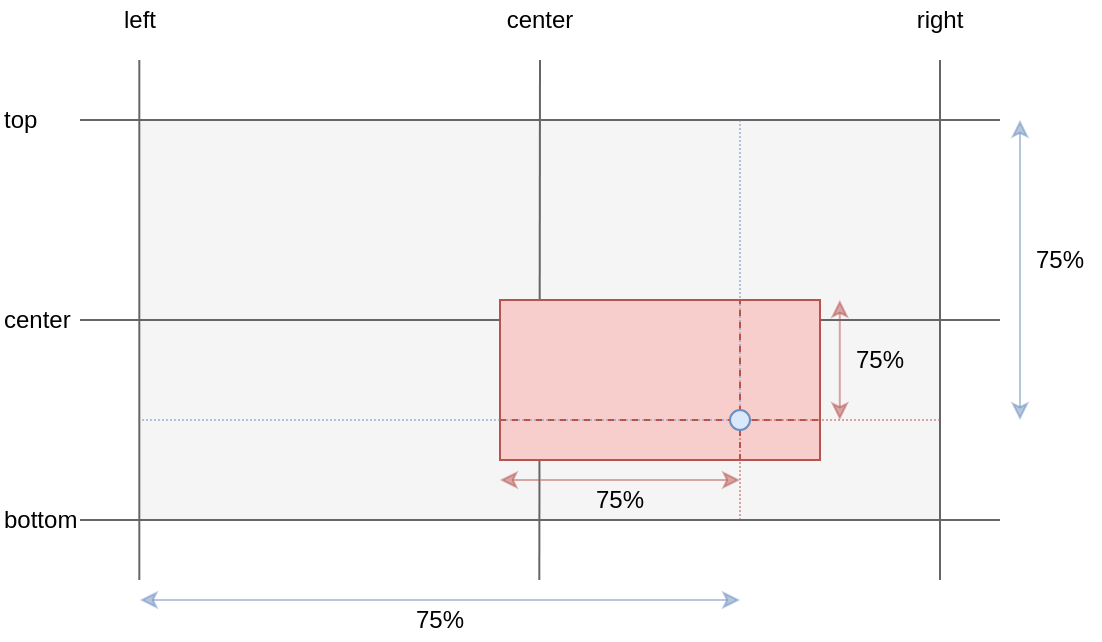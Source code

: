 <mxfile version="13.2.6" type="device"><diagram id="lJJeek-omCmlwn547X8g" name="Page-1"><mxGraphModel dx="418" dy="258" grid="1" gridSize="10" guides="1" tooltips="1" connect="1" arrows="1" fold="1" page="1" pageScale="1" pageWidth="850" pageHeight="1100" math="0" shadow="0"><root><mxCell id="0"/><mxCell id="1" parent="0"/><mxCell id="MBnoipkt6LpGMoZ2fEmY-1" value="" style="rounded=0;whiteSpace=wrap;html=1;fillColor=#f5f5f5;strokeColor=none;fontColor=#333333;" parent="1" vertex="1"><mxGeometry x="120" y="120" width="400" height="200" as="geometry"/></mxCell><mxCell id="MBnoipkt6LpGMoZ2fEmY-6" value="" style="endArrow=none;html=1;fillColor=#f5f5f5;strokeColor=#666666;" parent="1" edge="1"><mxGeometry width="50" height="50" relative="1" as="geometry"><mxPoint x="320" y="90" as="sourcePoint"/><mxPoint x="319.66" y="350" as="targetPoint"/></mxGeometry></mxCell><mxCell id="MBnoipkt6LpGMoZ2fEmY-7" value="" style="endArrow=none;html=1;fillColor=#f5f5f5;strokeColor=#666666;exitX=1;exitY=0.5;exitDx=0;exitDy=0;" parent="1" source="MBnoipkt6LpGMoZ2fEmY-8" edge="1"><mxGeometry width="50" height="50" relative="1" as="geometry"><mxPoint x="110" y="220" as="sourcePoint"/><mxPoint x="550" y="220" as="targetPoint"/></mxGeometry></mxCell><mxCell id="99-qtIP69OM-_w3hYMCa-1" value="" style="rounded=0;whiteSpace=wrap;html=1;fillColor=#f8cecc;strokeColor=#b85450;" vertex="1" parent="1"><mxGeometry x="300" y="210" width="160" height="80" as="geometry"/></mxCell><mxCell id="MBnoipkt6LpGMoZ2fEmY-2" value="" style="endArrow=none;html=1;fillColor=#f5f5f5;strokeColor=#666666;exitX=1;exitY=0.5;exitDx=0;exitDy=0;" parent="1" source="MBnoipkt6LpGMoZ2fEmY-9" edge="1"><mxGeometry width="50" height="50" relative="1" as="geometry"><mxPoint x="110" y="120" as="sourcePoint"/><mxPoint x="550" y="120" as="targetPoint"/></mxGeometry></mxCell><mxCell id="MBnoipkt6LpGMoZ2fEmY-3" value="" style="endArrow=none;html=1;fillColor=#f5f5f5;strokeColor=#666666;exitX=1;exitY=0.5;exitDx=0;exitDy=0;" parent="1" source="MBnoipkt6LpGMoZ2fEmY-10" edge="1"><mxGeometry width="50" height="50" relative="1" as="geometry"><mxPoint x="110" y="320" as="sourcePoint"/><mxPoint x="550" y="320" as="targetPoint"/></mxGeometry></mxCell><mxCell id="MBnoipkt6LpGMoZ2fEmY-4" value="" style="endArrow=none;html=1;fillColor=#f5f5f5;strokeColor=#666666;" parent="1" edge="1"><mxGeometry width="50" height="50" relative="1" as="geometry"><mxPoint x="520" y="90" as="sourcePoint"/><mxPoint x="520" y="350" as="targetPoint"/></mxGeometry></mxCell><mxCell id="MBnoipkt6LpGMoZ2fEmY-5" value="" style="endArrow=none;html=1;fillColor=#f5f5f5;strokeColor=#666666;" parent="1" edge="1"><mxGeometry width="50" height="50" relative="1" as="geometry"><mxPoint x="119.66" y="90" as="sourcePoint"/><mxPoint x="119.66" y="350" as="targetPoint"/></mxGeometry></mxCell><mxCell id="MBnoipkt6LpGMoZ2fEmY-8" value="center" style="text;html=1;strokeColor=none;fillColor=none;align=left;verticalAlign=middle;whiteSpace=wrap;rounded=0;" parent="1" vertex="1"><mxGeometry x="50" y="210" width="40" height="20" as="geometry"/></mxCell><mxCell id="MBnoipkt6LpGMoZ2fEmY-9" value="top" style="text;html=1;strokeColor=none;fillColor=none;align=left;verticalAlign=middle;whiteSpace=wrap;rounded=0;" parent="1" vertex="1"><mxGeometry x="50" y="110" width="40" height="20" as="geometry"/></mxCell><mxCell id="MBnoipkt6LpGMoZ2fEmY-10" value="bottom" style="text;html=1;strokeColor=none;fillColor=none;align=left;verticalAlign=middle;whiteSpace=wrap;rounded=0;" parent="1" vertex="1"><mxGeometry x="50" y="310" width="40" height="20" as="geometry"/></mxCell><mxCell id="MBnoipkt6LpGMoZ2fEmY-11" value="left" style="text;html=1;strokeColor=none;fillColor=none;align=center;verticalAlign=middle;whiteSpace=wrap;rounded=0;" parent="1" vertex="1"><mxGeometry x="100" y="60" width="40" height="20" as="geometry"/></mxCell><mxCell id="MBnoipkt6LpGMoZ2fEmY-12" value="center" style="text;html=1;strokeColor=none;fillColor=none;align=center;verticalAlign=middle;whiteSpace=wrap;rounded=0;" parent="1" vertex="1"><mxGeometry x="300" y="60" width="40" height="20" as="geometry"/></mxCell><mxCell id="MBnoipkt6LpGMoZ2fEmY-13" value="right" style="text;html=1;strokeColor=none;fillColor=none;align=center;verticalAlign=middle;whiteSpace=wrap;rounded=0;" parent="1" vertex="1"><mxGeometry x="500" y="60" width="40" height="20" as="geometry"/></mxCell><mxCell id="MBnoipkt6LpGMoZ2fEmY-18" value="" style="endArrow=none;dashed=1;html=1;opacity=50;dashPattern=1 1;fillColor=#f8cecc;strokeColor=#b85450;" parent="1" edge="1"><mxGeometry width="50" height="50" relative="1" as="geometry"><mxPoint x="520" y="270" as="sourcePoint"/><mxPoint x="420" y="270" as="targetPoint"/></mxGeometry></mxCell><mxCell id="MBnoipkt6LpGMoZ2fEmY-17" value="" style="endArrow=none;dashed=1;html=1;opacity=50;fillColor=#dae8fc;strokeColor=#6c8ebf;dashPattern=1 1;" parent="1" edge="1"><mxGeometry width="50" height="50" relative="1" as="geometry"><mxPoint x="420" y="270" as="sourcePoint"/><mxPoint x="120" y="270" as="targetPoint"/></mxGeometry></mxCell><mxCell id="MBnoipkt6LpGMoZ2fEmY-19" value="" style="endArrow=none;dashed=1;html=1;dashPattern=1 1;opacity=50;fillColor=#dae8fc;strokeColor=#6c8ebf;" parent="1" edge="1"><mxGeometry width="50" height="50" relative="1" as="geometry"><mxPoint x="420" y="265" as="sourcePoint"/><mxPoint x="420" y="120" as="targetPoint"/></mxGeometry></mxCell><mxCell id="MBnoipkt6LpGMoZ2fEmY-20" value="" style="endArrow=none;dashed=1;html=1;dashPattern=1 1;opacity=50;fillColor=#f8cecc;strokeColor=#b85450;" parent="1" edge="1"><mxGeometry width="50" height="50" relative="1" as="geometry"><mxPoint x="420" y="320" as="sourcePoint"/><mxPoint x="420" y="270" as="targetPoint"/></mxGeometry></mxCell><mxCell id="MBnoipkt6LpGMoZ2fEmY-21" value="" style="endArrow=classic;startArrow=classic;html=1;opacity=50;fillColor=#dae8fc;strokeColor=#6c8ebf;" parent="1" edge="1"><mxGeometry width="50" height="50" relative="1" as="geometry"><mxPoint x="120" y="360" as="sourcePoint"/><mxPoint x="420" y="360" as="targetPoint"/></mxGeometry></mxCell><mxCell id="MBnoipkt6LpGMoZ2fEmY-24" value="" style="endArrow=classic;startArrow=classic;html=1;opacity=50;fillColor=#dae8fc;strokeColor=#6c8ebf;" parent="1" edge="1"><mxGeometry width="50" height="50" relative="1" as="geometry"><mxPoint x="560" y="270" as="sourcePoint"/><mxPoint x="560" y="120" as="targetPoint"/></mxGeometry></mxCell><mxCell id="MBnoipkt6LpGMoZ2fEmY-27" value="" style="endArrow=none;dashed=1;html=1;dashPattern=1 1;opacity=50;" parent="1" edge="1"><mxGeometry width="50" height="50" relative="1" as="geometry"><mxPoint x="420" y="270" as="sourcePoint"/><mxPoint x="420" y="270" as="targetPoint"/></mxGeometry></mxCell><mxCell id="MBnoipkt6LpGMoZ2fEmY-28" value="75%" style="text;html=1;strokeColor=none;fillColor=none;align=center;verticalAlign=middle;whiteSpace=wrap;rounded=0;" parent="1" vertex="1"><mxGeometry x="250" y="360" width="40" height="20" as="geometry"/></mxCell><mxCell id="MBnoipkt6LpGMoZ2fEmY-30" value="75%" style="text;html=1;strokeColor=none;fillColor=none;align=center;verticalAlign=middle;whiteSpace=wrap;rounded=0;" parent="1" vertex="1"><mxGeometry x="340" y="300" width="40" height="20" as="geometry"/></mxCell><mxCell id="MBnoipkt6LpGMoZ2fEmY-32" value="75%" style="text;html=1;strokeColor=none;fillColor=none;align=center;verticalAlign=middle;whiteSpace=wrap;rounded=0;" parent="1" vertex="1"><mxGeometry x="560" y="180" width="40" height="20" as="geometry"/></mxCell><mxCell id="MBnoipkt6LpGMoZ2fEmY-33" value="75%" style="text;html=1;strokeColor=none;fillColor=none;align=center;verticalAlign=middle;whiteSpace=wrap;rounded=0;" parent="1" vertex="1"><mxGeometry x="470" y="230" width="40" height="20" as="geometry"/></mxCell><mxCell id="99-qtIP69OM-_w3hYMCa-5" value="" style="group" vertex="1" connectable="0" parent="1"><mxGeometry x="300" y="210" width="160" height="80" as="geometry"/></mxCell><mxCell id="99-qtIP69OM-_w3hYMCa-2" value="" style="endArrow=none;dashed=1;html=1;fillColor=#f8cecc;strokeColor=#b85450;" edge="1" parent="99-qtIP69OM-_w3hYMCa-5"><mxGeometry width="50" height="50" relative="1" as="geometry"><mxPoint y="60" as="sourcePoint"/><mxPoint x="160" y="60" as="targetPoint"/></mxGeometry></mxCell><mxCell id="99-qtIP69OM-_w3hYMCa-3" value="" style="endArrow=none;dashed=1;html=1;fillColor=#f8cecc;strokeColor=#b85450;" edge="1" parent="99-qtIP69OM-_w3hYMCa-5"><mxGeometry width="50" height="50" relative="1" as="geometry"><mxPoint x="120" y="80" as="sourcePoint"/><mxPoint x="120" as="targetPoint"/></mxGeometry></mxCell><mxCell id="MBnoipkt6LpGMoZ2fEmY-23" value="" style="endArrow=classic;startArrow=classic;html=1;opacity=50;fillColor=#f8cecc;strokeColor=#b85450;" parent="1" edge="1"><mxGeometry width="50" height="50" relative="1" as="geometry"><mxPoint x="300" y="300" as="sourcePoint"/><mxPoint x="420" y="300" as="targetPoint"/></mxGeometry></mxCell><mxCell id="MBnoipkt6LpGMoZ2fEmY-25" value="" style="endArrow=classic;startArrow=classic;html=1;opacity=50;fillColor=#f8cecc;strokeColor=#b85450;" parent="1" edge="1"><mxGeometry width="50" height="50" relative="1" as="geometry"><mxPoint x="469.9" y="270" as="sourcePoint"/><mxPoint x="469.9" y="210" as="targetPoint"/></mxGeometry></mxCell><mxCell id="99-qtIP69OM-_w3hYMCa-7" value="" style="ellipse;whiteSpace=wrap;html=1;aspect=fixed;fillColor=#dae8fc;strokeColor=#6c8ebf;" vertex="1" parent="1"><mxGeometry x="415" y="265" width="10" height="10" as="geometry"/></mxCell></root></mxGraphModel></diagram></mxfile>